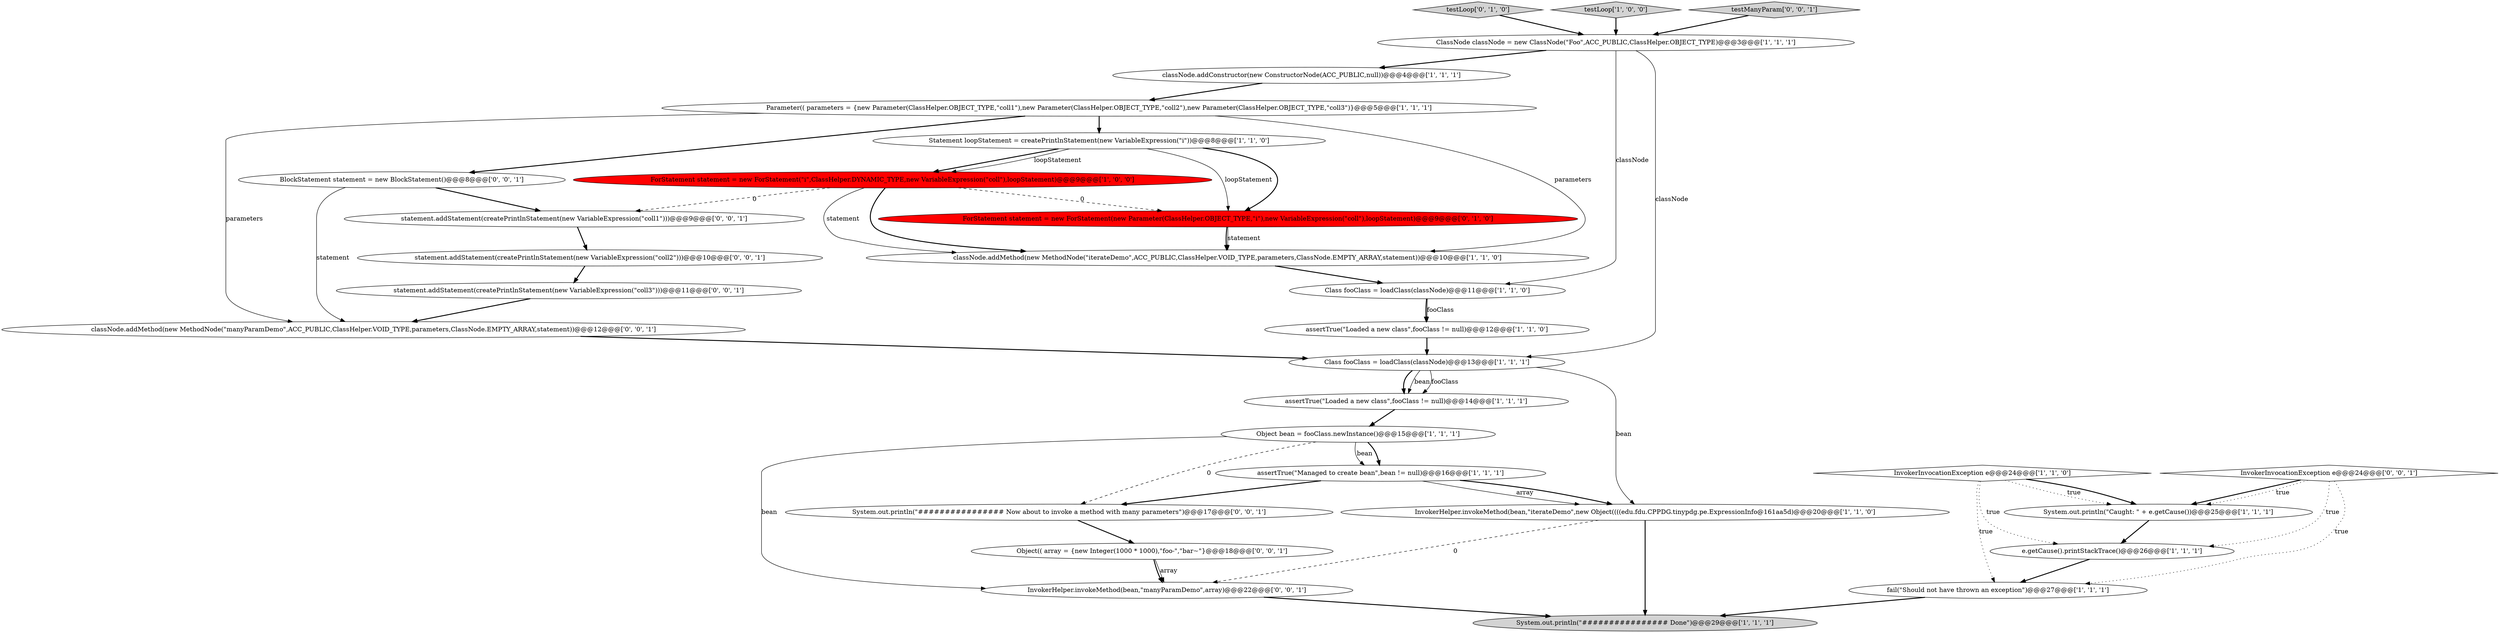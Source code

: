 digraph {
30 [style = filled, label = "statement.addStatement(createPrintlnStatement(new VariableExpression(\"coll3\")))@@@11@@@['0', '0', '1']", fillcolor = white, shape = ellipse image = "AAA0AAABBB3BBB"];
8 [style = filled, label = "assertTrue(\"Loaded a new class\",fooClass != null)@@@12@@@['1', '1', '0']", fillcolor = white, shape = ellipse image = "AAA0AAABBB1BBB"];
20 [style = filled, label = "testLoop['0', '1', '0']", fillcolor = lightgray, shape = diamond image = "AAA0AAABBB2BBB"];
13 [style = filled, label = "ForStatement statement = new ForStatement(\"i\",ClassHelper.DYNAMIC_TYPE,new VariableExpression(\"coll\"),loopStatement)@@@9@@@['1', '0', '0']", fillcolor = red, shape = ellipse image = "AAA1AAABBB1BBB"];
28 [style = filled, label = "BlockStatement statement = new BlockStatement()@@@8@@@['0', '0', '1']", fillcolor = white, shape = ellipse image = "AAA0AAABBB3BBB"];
27 [style = filled, label = "InvokerInvocationException e@@@24@@@['0', '0', '1']", fillcolor = white, shape = diamond image = "AAA0AAABBB3BBB"];
2 [style = filled, label = "e.getCause().printStackTrace()@@@26@@@['1', '1', '1']", fillcolor = white, shape = ellipse image = "AAA0AAABBB1BBB"];
12 [style = filled, label = "Object bean = fooClass.newInstance()@@@15@@@['1', '1', '1']", fillcolor = white, shape = ellipse image = "AAA0AAABBB1BBB"];
1 [style = filled, label = "InvokerHelper.invokeMethod(bean,\"iterateDemo\",new Object((((edu.fdu.CPPDG.tinypdg.pe.ExpressionInfo@161aa5d)@@@20@@@['1', '1', '0']", fillcolor = white, shape = ellipse image = "AAA0AAABBB1BBB"];
26 [style = filled, label = "statement.addStatement(createPrintlnStatement(new VariableExpression(\"coll1\")))@@@9@@@['0', '0', '1']", fillcolor = white, shape = ellipse image = "AAA0AAABBB3BBB"];
15 [style = filled, label = "classNode.addMethod(new MethodNode(\"iterateDemo\",ACC_PUBLIC,ClassHelper.VOID_TYPE,parameters,ClassNode.EMPTY_ARRAY,statement))@@@10@@@['1', '1', '0']", fillcolor = white, shape = ellipse image = "AAA0AAABBB1BBB"];
23 [style = filled, label = "Object(( array = {new Integer(1000 * 1000),\"foo-\",\"bar~\"}@@@18@@@['0', '0', '1']", fillcolor = white, shape = ellipse image = "AAA0AAABBB3BBB"];
14 [style = filled, label = "Parameter(( parameters = {new Parameter(ClassHelper.OBJECT_TYPE,\"coll1\"),new Parameter(ClassHelper.OBJECT_TYPE,\"coll2\"),new Parameter(ClassHelper.OBJECT_TYPE,\"coll3\")}@@@5@@@['1', '1', '1']", fillcolor = white, shape = ellipse image = "AAA0AAABBB1BBB"];
10 [style = filled, label = "assertTrue(\"Managed to create bean\",bean != null)@@@16@@@['1', '1', '1']", fillcolor = white, shape = ellipse image = "AAA0AAABBB1BBB"];
9 [style = filled, label = "ClassNode classNode = new ClassNode(\"Foo\",ACC_PUBLIC,ClassHelper.OBJECT_TYPE)@@@3@@@['1', '1', '1']", fillcolor = white, shape = ellipse image = "AAA0AAABBB1BBB"];
4 [style = filled, label = "Statement loopStatement = createPrintlnStatement(new VariableExpression(\"i\"))@@@8@@@['1', '1', '0']", fillcolor = white, shape = ellipse image = "AAA0AAABBB1BBB"];
5 [style = filled, label = "classNode.addConstructor(new ConstructorNode(ACC_PUBLIC,null))@@@4@@@['1', '1', '1']", fillcolor = white, shape = ellipse image = "AAA0AAABBB1BBB"];
24 [style = filled, label = "statement.addStatement(createPrintlnStatement(new VariableExpression(\"coll2\")))@@@10@@@['0', '0', '1']", fillcolor = white, shape = ellipse image = "AAA0AAABBB3BBB"];
7 [style = filled, label = "fail(\"Should not have thrown an exception\")@@@27@@@['1', '1', '1']", fillcolor = white, shape = ellipse image = "AAA0AAABBB1BBB"];
3 [style = filled, label = "System.out.println(\"Caught: \" + e.getCause())@@@25@@@['1', '1', '1']", fillcolor = white, shape = ellipse image = "AAA0AAABBB1BBB"];
17 [style = filled, label = "testLoop['1', '0', '0']", fillcolor = lightgray, shape = diamond image = "AAA0AAABBB1BBB"];
6 [style = filled, label = "assertTrue(\"Loaded a new class\",fooClass != null)@@@14@@@['1', '1', '1']", fillcolor = white, shape = ellipse image = "AAA0AAABBB1BBB"];
19 [style = filled, label = "ForStatement statement = new ForStatement(new Parameter(ClassHelper.OBJECT_TYPE,\"i\"),new VariableExpression(\"coll\"),loopStatement)@@@9@@@['0', '1', '0']", fillcolor = red, shape = ellipse image = "AAA1AAABBB2BBB"];
18 [style = filled, label = "System.out.println(\"################ Done\")@@@29@@@['1', '1', '1']", fillcolor = lightgray, shape = ellipse image = "AAA0AAABBB1BBB"];
22 [style = filled, label = "classNode.addMethod(new MethodNode(\"manyParamDemo\",ACC_PUBLIC,ClassHelper.VOID_TYPE,parameters,ClassNode.EMPTY_ARRAY,statement))@@@12@@@['0', '0', '1']", fillcolor = white, shape = ellipse image = "AAA0AAABBB3BBB"];
21 [style = filled, label = "InvokerHelper.invokeMethod(bean,\"manyParamDemo\",array)@@@22@@@['0', '0', '1']", fillcolor = white, shape = ellipse image = "AAA0AAABBB3BBB"];
25 [style = filled, label = "System.out.println(\"################ Now about to invoke a method with many parameters\")@@@17@@@['0', '0', '1']", fillcolor = white, shape = ellipse image = "AAA0AAABBB3BBB"];
11 [style = filled, label = "Class fooClass = loadClass(classNode)@@@13@@@['1', '1', '1']", fillcolor = white, shape = ellipse image = "AAA0AAABBB1BBB"];
29 [style = filled, label = "testManyParam['0', '0', '1']", fillcolor = lightgray, shape = diamond image = "AAA0AAABBB3BBB"];
16 [style = filled, label = "InvokerInvocationException e@@@24@@@['1', '1', '0']", fillcolor = white, shape = diamond image = "AAA0AAABBB1BBB"];
0 [style = filled, label = "Class fooClass = loadClass(classNode)@@@11@@@['1', '1', '0']", fillcolor = white, shape = ellipse image = "AAA0AAABBB1BBB"];
16->3 [style = bold, label=""];
13->15 [style = solid, label="statement"];
23->21 [style = solid, label="array"];
30->22 [style = bold, label=""];
16->2 [style = dotted, label="true"];
20->9 [style = bold, label=""];
10->1 [style = solid, label="array"];
25->23 [style = bold, label=""];
4->19 [style = solid, label="loopStatement"];
17->9 [style = bold, label=""];
11->6 [style = bold, label=""];
4->13 [style = bold, label=""];
27->3 [style = bold, label=""];
4->19 [style = bold, label=""];
29->9 [style = bold, label=""];
28->22 [style = solid, label="statement"];
28->26 [style = bold, label=""];
1->18 [style = bold, label=""];
14->28 [style = bold, label=""];
19->15 [style = solid, label="statement"];
1->21 [style = dashed, label="0"];
27->2 [style = dotted, label="true"];
5->14 [style = bold, label=""];
13->19 [style = dashed, label="0"];
26->24 [style = bold, label=""];
13->26 [style = dashed, label="0"];
11->1 [style = solid, label="bean"];
16->3 [style = dotted, label="true"];
21->18 [style = bold, label=""];
27->3 [style = dotted, label="true"];
24->30 [style = bold, label=""];
16->7 [style = dotted, label="true"];
12->21 [style = solid, label="bean"];
12->10 [style = bold, label=""];
12->25 [style = dashed, label="0"];
27->7 [style = dotted, label="true"];
3->2 [style = bold, label=""];
23->21 [style = bold, label=""];
14->22 [style = solid, label="parameters"];
10->25 [style = bold, label=""];
14->15 [style = solid, label="parameters"];
12->10 [style = solid, label="bean"];
15->0 [style = bold, label=""];
9->11 [style = solid, label="classNode"];
0->8 [style = bold, label=""];
9->5 [style = bold, label=""];
7->18 [style = bold, label=""];
0->8 [style = solid, label="fooClass"];
13->15 [style = bold, label=""];
2->7 [style = bold, label=""];
19->15 [style = bold, label=""];
10->1 [style = bold, label=""];
8->11 [style = bold, label=""];
4->13 [style = solid, label="loopStatement"];
11->6 [style = solid, label="bean"];
22->11 [style = bold, label=""];
9->0 [style = solid, label="classNode"];
11->6 [style = solid, label="fooClass"];
14->4 [style = bold, label=""];
6->12 [style = bold, label=""];
}
